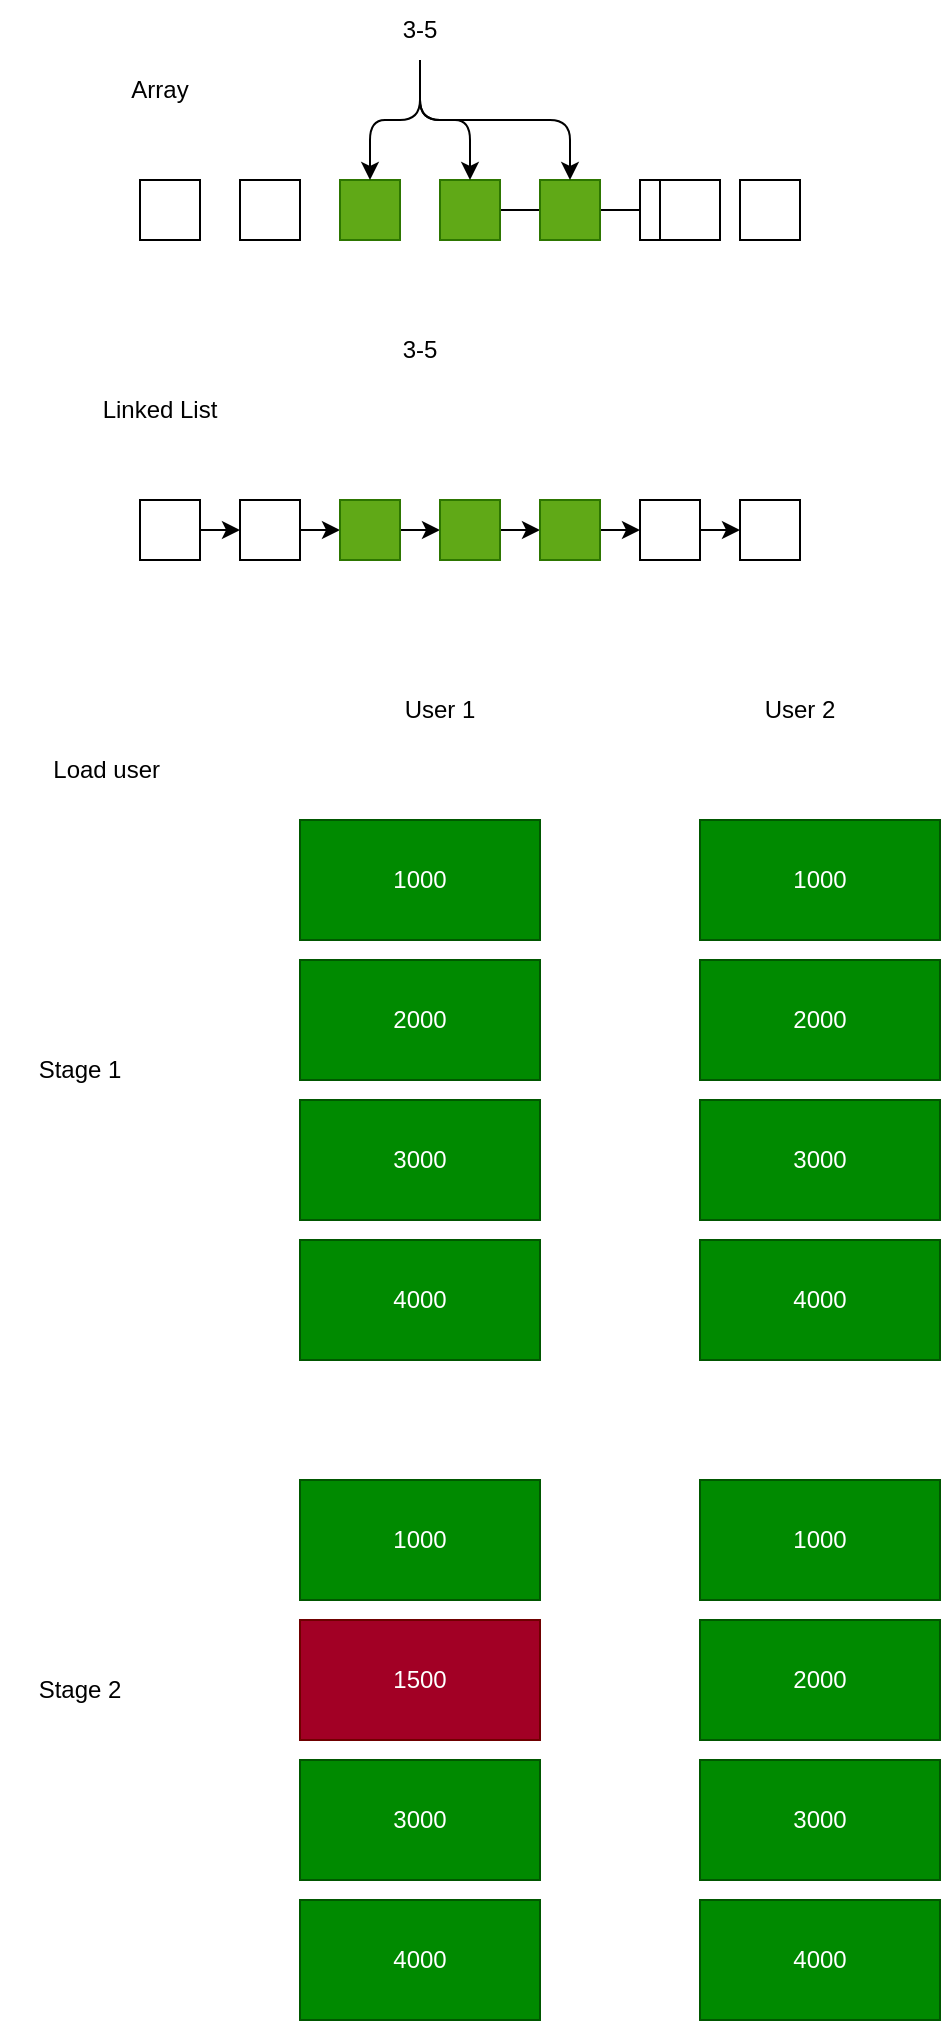 <mxfile>
    <diagram id="EUg1p4t70o_n1Fe6zQVJ" name="Page-1">
        <mxGraphModel dx="633" dy="858" grid="1" gridSize="10" guides="1" tooltips="1" connect="1" arrows="1" fold="1" page="1" pageScale="1" pageWidth="850" pageHeight="1100" math="0" shadow="0">
            <root>
                <mxCell id="0"/>
                <mxCell id="1" parent="0"/>
                <mxCell id="2" value="Array" style="text;strokeColor=none;align=center;fillColor=none;html=1;verticalAlign=middle;whiteSpace=wrap;rounded=0;" parent="1" vertex="1">
                    <mxGeometry x="90" y="260" width="60" height="30" as="geometry"/>
                </mxCell>
                <mxCell id="14" value="" style="whiteSpace=wrap;html=1;flipH=1;" parent="1" vertex="1">
                    <mxGeometry x="110" y="320" width="30" height="30" as="geometry"/>
                </mxCell>
                <mxCell id="33" value="" style="whiteSpace=wrap;html=1;flipH=1;" parent="1" vertex="1">
                    <mxGeometry x="160" y="320" width="30" height="30" as="geometry"/>
                </mxCell>
                <mxCell id="34" value="" style="whiteSpace=wrap;html=1;flipH=1;fillColor=#60a917;fontColor=#ffffff;strokeColor=#2D7600;" parent="1" vertex="1">
                    <mxGeometry x="210" y="320" width="30" height="30" as="geometry"/>
                </mxCell>
                <mxCell id="61" value="" style="edgeStyle=orthogonalEdgeStyle;html=1;" parent="1" source="35" target="60" edge="1">
                    <mxGeometry relative="1" as="geometry"/>
                </mxCell>
                <mxCell id="35" value="" style="whiteSpace=wrap;html=1;flipH=1;fillColor=#60a917;fontColor=#ffffff;strokeColor=#2D7600;" parent="1" vertex="1">
                    <mxGeometry x="260" y="320" width="30" height="30" as="geometry"/>
                </mxCell>
                <mxCell id="36" value="" style="whiteSpace=wrap;html=1;flipH=1;fillColor=#60a917;fontColor=#ffffff;strokeColor=#2D7600;" parent="1" vertex="1">
                    <mxGeometry x="310" y="320" width="30" height="30" as="geometry"/>
                </mxCell>
                <mxCell id="37" value="" style="whiteSpace=wrap;html=1;flipH=1;" parent="1" vertex="1">
                    <mxGeometry x="360" y="320" width="30" height="30" as="geometry"/>
                </mxCell>
                <mxCell id="38" value="" style="whiteSpace=wrap;html=1;flipH=1;" parent="1" vertex="1">
                    <mxGeometry x="410" y="320" width="30" height="30" as="geometry"/>
                </mxCell>
                <mxCell id="44" style="edgeStyle=orthogonalEdgeStyle;html=1;exitX=0.5;exitY=1;exitDx=0;exitDy=0;entryX=0.5;entryY=0;entryDx=0;entryDy=0;" parent="1" source="41" target="34" edge="1">
                    <mxGeometry relative="1" as="geometry"/>
                </mxCell>
                <mxCell id="45" style="edgeStyle=orthogonalEdgeStyle;html=1;exitX=0.5;exitY=1;exitDx=0;exitDy=0;entryX=0.5;entryY=0;entryDx=0;entryDy=0;" parent="1" source="41" target="36" edge="1">
                    <mxGeometry relative="1" as="geometry"/>
                </mxCell>
                <mxCell id="62" style="edgeStyle=orthogonalEdgeStyle;html=1;exitX=0.5;exitY=1;exitDx=0;exitDy=0;entryX=0.5;entryY=0;entryDx=0;entryDy=0;" parent="1" source="41" target="35" edge="1">
                    <mxGeometry relative="1" as="geometry"/>
                </mxCell>
                <mxCell id="41" value="3-5" style="text;strokeColor=none;align=center;fillColor=none;html=1;verticalAlign=middle;whiteSpace=wrap;rounded=0;" parent="1" vertex="1">
                    <mxGeometry x="220" y="230" width="60" height="30" as="geometry"/>
                </mxCell>
                <mxCell id="46" value="Linked List" style="text;strokeColor=none;align=center;fillColor=none;html=1;verticalAlign=middle;whiteSpace=wrap;rounded=0;" parent="1" vertex="1">
                    <mxGeometry x="90" y="420" width="60" height="30" as="geometry"/>
                </mxCell>
                <mxCell id="57" style="edgeStyle=orthogonalEdgeStyle;html=1;exitX=1;exitY=0.5;exitDx=0;exitDy=0;entryX=0;entryY=0.5;entryDx=0;entryDy=0;" parent="1" source="47" target="48" edge="1">
                    <mxGeometry relative="1" as="geometry"/>
                </mxCell>
                <mxCell id="47" value="" style="whiteSpace=wrap;html=1;flipH=1;" parent="1" vertex="1">
                    <mxGeometry x="110" y="480" width="30" height="30" as="geometry"/>
                </mxCell>
                <mxCell id="58" style="edgeStyle=orthogonalEdgeStyle;html=1;exitX=1;exitY=0.5;exitDx=0;exitDy=0;entryX=0;entryY=0.5;entryDx=0;entryDy=0;" parent="1" source="48" target="49" edge="1">
                    <mxGeometry relative="1" as="geometry"/>
                </mxCell>
                <mxCell id="48" value="" style="whiteSpace=wrap;html=1;flipH=1;" parent="1" vertex="1">
                    <mxGeometry x="160" y="480" width="30" height="30" as="geometry"/>
                </mxCell>
                <mxCell id="59" style="edgeStyle=orthogonalEdgeStyle;html=1;exitX=1;exitY=0.5;exitDx=0;exitDy=0;entryX=0;entryY=0.5;entryDx=0;entryDy=0;" parent="1" source="49" target="50" edge="1">
                    <mxGeometry relative="1" as="geometry"/>
                </mxCell>
                <mxCell id="49" value="" style="whiteSpace=wrap;html=1;flipH=1;fillColor=#60a917;fontColor=#ffffff;strokeColor=#2D7600;" parent="1" vertex="1">
                    <mxGeometry x="210" y="480" width="30" height="30" as="geometry"/>
                </mxCell>
                <mxCell id="63" style="edgeStyle=orthogonalEdgeStyle;html=1;exitX=1;exitY=0.5;exitDx=0;exitDy=0;entryX=0;entryY=0.5;entryDx=0;entryDy=0;" parent="1" source="50" target="51" edge="1">
                    <mxGeometry relative="1" as="geometry"/>
                </mxCell>
                <mxCell id="50" value="" style="whiteSpace=wrap;html=1;flipH=1;fillColor=#60a917;fontColor=#ffffff;strokeColor=#2D7600;" parent="1" vertex="1">
                    <mxGeometry x="260" y="480" width="30" height="30" as="geometry"/>
                </mxCell>
                <mxCell id="64" style="edgeStyle=orthogonalEdgeStyle;html=1;exitX=1;exitY=0.5;exitDx=0;exitDy=0;entryX=0;entryY=0.5;entryDx=0;entryDy=0;" parent="1" source="51" target="52" edge="1">
                    <mxGeometry relative="1" as="geometry"/>
                </mxCell>
                <mxCell id="51" value="" style="whiteSpace=wrap;html=1;flipH=1;fillColor=#60a917;fontColor=#ffffff;strokeColor=#2D7600;" parent="1" vertex="1">
                    <mxGeometry x="310" y="480" width="30" height="30" as="geometry"/>
                </mxCell>
                <mxCell id="65" style="edgeStyle=orthogonalEdgeStyle;html=1;exitX=1;exitY=0.5;exitDx=0;exitDy=0;" parent="1" source="52" target="53" edge="1">
                    <mxGeometry relative="1" as="geometry"/>
                </mxCell>
                <mxCell id="52" value="" style="whiteSpace=wrap;html=1;flipH=1;" parent="1" vertex="1">
                    <mxGeometry x="360" y="480" width="30" height="30" as="geometry"/>
                </mxCell>
                <mxCell id="53" value="" style="whiteSpace=wrap;html=1;flipH=1;" parent="1" vertex="1">
                    <mxGeometry x="410" y="480" width="30" height="30" as="geometry"/>
                </mxCell>
                <mxCell id="56" value="3-5" style="text;strokeColor=none;align=center;fillColor=none;html=1;verticalAlign=middle;whiteSpace=wrap;rounded=0;" parent="1" vertex="1">
                    <mxGeometry x="220" y="390" width="60" height="30" as="geometry"/>
                </mxCell>
                <mxCell id="60" value="" style="whiteSpace=wrap;html=1;flipH=1;" parent="1" vertex="1">
                    <mxGeometry x="370" y="320" width="30" height="30" as="geometry"/>
                </mxCell>
                <mxCell id="67" value="1000" style="whiteSpace=wrap;html=1;fillColor=#008a00;fontColor=#ffffff;strokeColor=#005700;" vertex="1" parent="1">
                    <mxGeometry x="190" y="640" width="120" height="60" as="geometry"/>
                </mxCell>
                <mxCell id="68" value="2000" style="whiteSpace=wrap;html=1;fillColor=#008a00;fontColor=#ffffff;strokeColor=#005700;" vertex="1" parent="1">
                    <mxGeometry x="190" y="710" width="120" height="60" as="geometry"/>
                </mxCell>
                <mxCell id="69" value="4000" style="whiteSpace=wrap;html=1;fillColor=#008a00;fontColor=#ffffff;strokeColor=#005700;" vertex="1" parent="1">
                    <mxGeometry x="190" y="850" width="120" height="60" as="geometry"/>
                </mxCell>
                <mxCell id="70" value="3000" style="whiteSpace=wrap;html=1;fillColor=#008a00;fontColor=#ffffff;strokeColor=#005700;" vertex="1" parent="1">
                    <mxGeometry x="190" y="780" width="120" height="60" as="geometry"/>
                </mxCell>
                <mxCell id="71" value="User 1" style="text;strokeColor=none;align=center;fillColor=none;html=1;verticalAlign=middle;whiteSpace=wrap;rounded=0;" vertex="1" parent="1">
                    <mxGeometry x="230" y="570" width="60" height="30" as="geometry"/>
                </mxCell>
                <mxCell id="72" value="User 2" style="text;strokeColor=none;align=center;fillColor=none;html=1;verticalAlign=middle;whiteSpace=wrap;rounded=0;" vertex="1" parent="1">
                    <mxGeometry x="410" y="570" width="60" height="30" as="geometry"/>
                </mxCell>
                <mxCell id="73" value="1000" style="whiteSpace=wrap;html=1;fillColor=#008a00;fontColor=#ffffff;strokeColor=#005700;" vertex="1" parent="1">
                    <mxGeometry x="390" y="640" width="120" height="60" as="geometry"/>
                </mxCell>
                <mxCell id="74" value="2000" style="whiteSpace=wrap;html=1;fillColor=#008a00;fontColor=#ffffff;strokeColor=#005700;" vertex="1" parent="1">
                    <mxGeometry x="390" y="710" width="120" height="60" as="geometry"/>
                </mxCell>
                <mxCell id="75" value="4000" style="whiteSpace=wrap;html=1;fillColor=#008a00;fontColor=#ffffff;strokeColor=#005700;" vertex="1" parent="1">
                    <mxGeometry x="390" y="850" width="120" height="60" as="geometry"/>
                </mxCell>
                <mxCell id="76" value="3000" style="whiteSpace=wrap;html=1;fillColor=#008a00;fontColor=#ffffff;strokeColor=#005700;" vertex="1" parent="1">
                    <mxGeometry x="390" y="780" width="120" height="60" as="geometry"/>
                </mxCell>
                <mxCell id="77" value="Load user&amp;nbsp;" style="text;strokeColor=none;align=center;fillColor=none;html=1;verticalAlign=middle;whiteSpace=wrap;rounded=0;" vertex="1" parent="1">
                    <mxGeometry x="40" y="600" width="110" height="30" as="geometry"/>
                </mxCell>
                <mxCell id="78" value="Stage 1" style="text;strokeColor=none;align=center;fillColor=none;html=1;verticalAlign=middle;whiteSpace=wrap;rounded=0;" vertex="1" parent="1">
                    <mxGeometry x="50" y="750" width="60" height="30" as="geometry"/>
                </mxCell>
                <mxCell id="83" value="Stage 2" style="text;strokeColor=none;align=center;fillColor=none;html=1;verticalAlign=middle;whiteSpace=wrap;rounded=0;" vertex="1" parent="1">
                    <mxGeometry x="50" y="1060" width="60" height="30" as="geometry"/>
                </mxCell>
                <mxCell id="97" value="1000" style="whiteSpace=wrap;html=1;fillColor=#008a00;fontColor=#ffffff;strokeColor=#005700;" vertex="1" parent="1">
                    <mxGeometry x="190" y="970" width="120" height="60" as="geometry"/>
                </mxCell>
                <mxCell id="98" value="1500" style="whiteSpace=wrap;html=1;fillColor=#a20025;fontColor=#ffffff;strokeColor=#6F0000;" vertex="1" parent="1">
                    <mxGeometry x="190" y="1040" width="120" height="60" as="geometry"/>
                </mxCell>
                <mxCell id="99" value="4000" style="whiteSpace=wrap;html=1;fillColor=#008a00;fontColor=#ffffff;strokeColor=#005700;" vertex="1" parent="1">
                    <mxGeometry x="190" y="1180" width="120" height="60" as="geometry"/>
                </mxCell>
                <mxCell id="100" value="3000" style="whiteSpace=wrap;html=1;fillColor=#008a00;fontColor=#ffffff;strokeColor=#005700;" vertex="1" parent="1">
                    <mxGeometry x="190" y="1110" width="120" height="60" as="geometry"/>
                </mxCell>
                <mxCell id="101" value="1000" style="whiteSpace=wrap;html=1;fillColor=#008a00;fontColor=#ffffff;strokeColor=#005700;" vertex="1" parent="1">
                    <mxGeometry x="390" y="970" width="120" height="60" as="geometry"/>
                </mxCell>
                <mxCell id="102" value="2000" style="whiteSpace=wrap;html=1;fillColor=#008a00;fontColor=#ffffff;strokeColor=#005700;" vertex="1" parent="1">
                    <mxGeometry x="390" y="1040" width="120" height="60" as="geometry"/>
                </mxCell>
                <mxCell id="103" value="4000" style="whiteSpace=wrap;html=1;fillColor=#008a00;fontColor=#ffffff;strokeColor=#005700;" vertex="1" parent="1">
                    <mxGeometry x="390" y="1180" width="120" height="60" as="geometry"/>
                </mxCell>
                <mxCell id="104" value="3000" style="whiteSpace=wrap;html=1;fillColor=#008a00;fontColor=#ffffff;strokeColor=#005700;" vertex="1" parent="1">
                    <mxGeometry x="390" y="1110" width="120" height="60" as="geometry"/>
                </mxCell>
            </root>
        </mxGraphModel>
    </diagram>
</mxfile>
